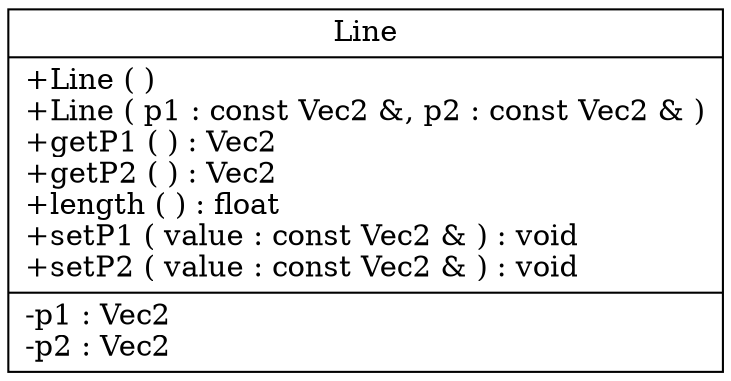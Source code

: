 digraph Line
{
graph [ rankdir="RL" ]
"dd/db4/class_line" [ label="Line\n|+Line (  )\l+Line ( p1 : const Vec2 &, p2 : const Vec2 & )\l+getP1 (  ) : Vec2\l+getP2 (  ) : Vec2\l+length (  ) : float\l+setP1 ( value : const Vec2 & ) : void\l+setP2 ( value : const Vec2 & ) : void\l|-p1 : Vec2\l-p2 : Vec2\l" shape="record" ]
}